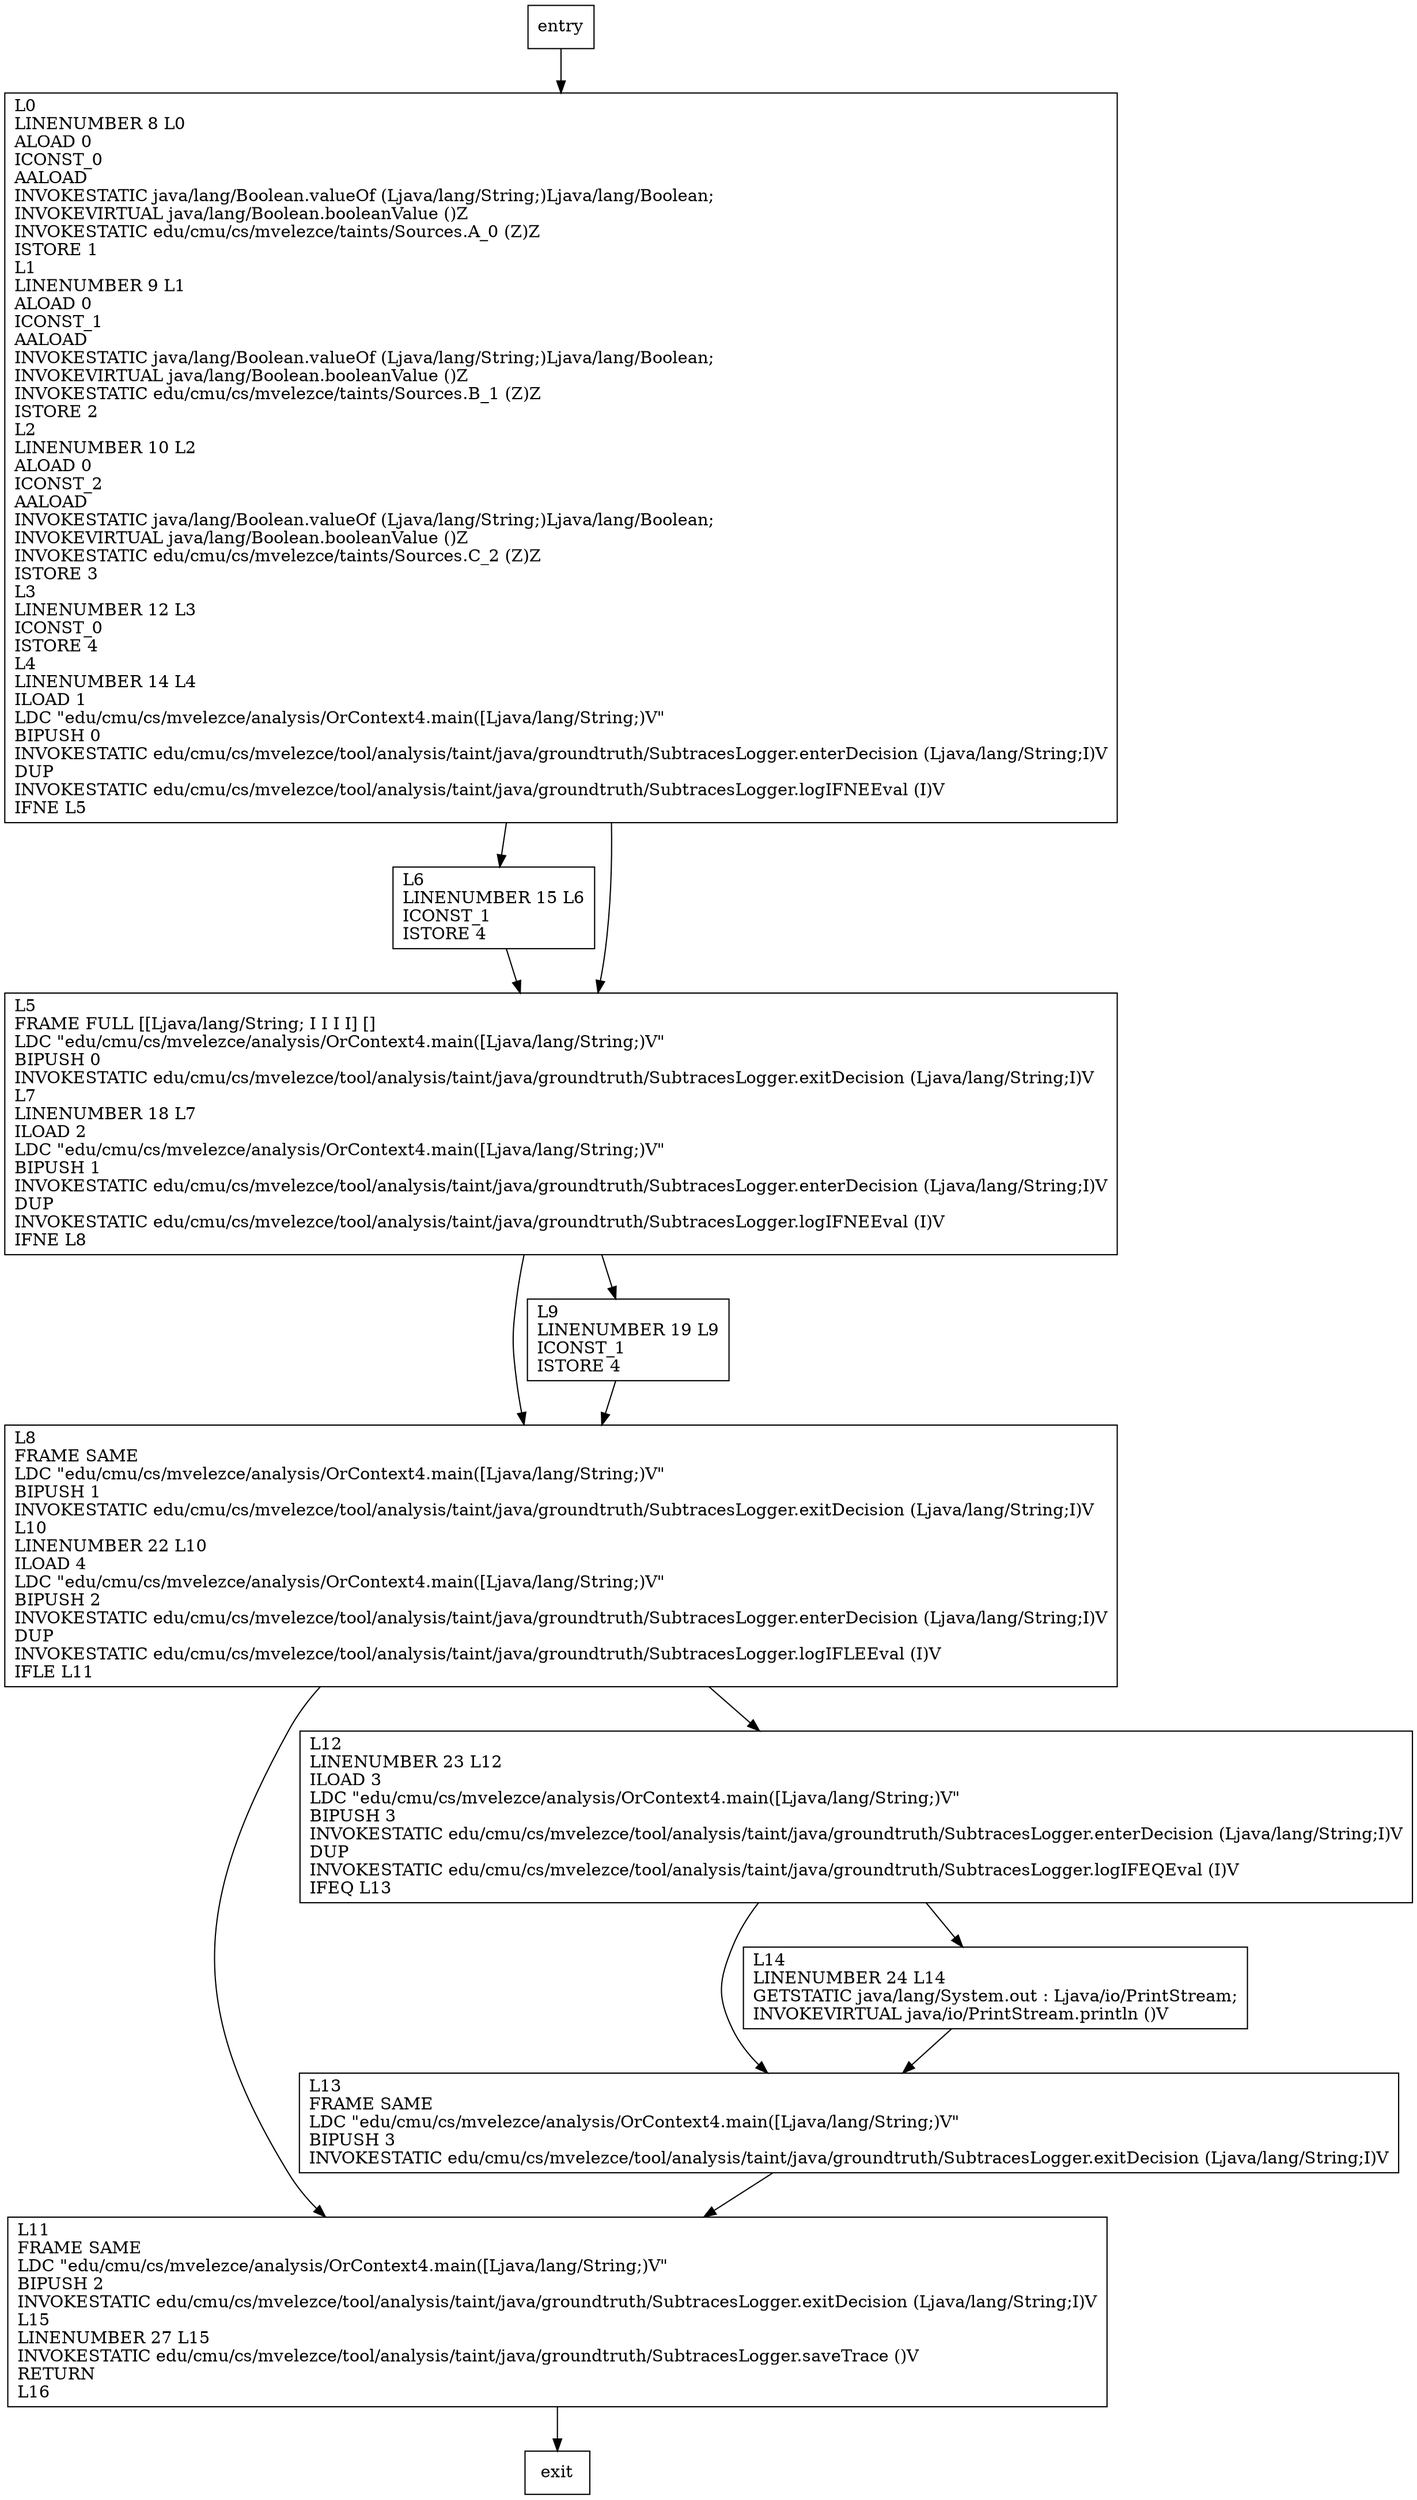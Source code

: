 digraph main {
node [shape=record];
606539365 [label="L6\lLINENUMBER 15 L6\lICONST_1\lISTORE 4\l"];
1073782240 [label="L11\lFRAME SAME\lLDC \"edu/cmu/cs/mvelezce/analysis/OrContext4.main([Ljava/lang/String;)V\"\lBIPUSH 2\lINVOKESTATIC edu/cmu/cs/mvelezce/tool/analysis/taint/java/groundtruth/SubtracesLogger.exitDecision (Ljava/lang/String;I)V\lL15\lLINENUMBER 27 L15\lINVOKESTATIC edu/cmu/cs/mvelezce/tool/analysis/taint/java/groundtruth/SubtracesLogger.saveTrace ()V\lRETURN\lL16\l"];
1916162033 [label="L0\lLINENUMBER 8 L0\lALOAD 0\lICONST_0\lAALOAD\lINVOKESTATIC java/lang/Boolean.valueOf (Ljava/lang/String;)Ljava/lang/Boolean;\lINVOKEVIRTUAL java/lang/Boolean.booleanValue ()Z\lINVOKESTATIC edu/cmu/cs/mvelezce/taints/Sources.A_0 (Z)Z\lISTORE 1\lL1\lLINENUMBER 9 L1\lALOAD 0\lICONST_1\lAALOAD\lINVOKESTATIC java/lang/Boolean.valueOf (Ljava/lang/String;)Ljava/lang/Boolean;\lINVOKEVIRTUAL java/lang/Boolean.booleanValue ()Z\lINVOKESTATIC edu/cmu/cs/mvelezce/taints/Sources.B_1 (Z)Z\lISTORE 2\lL2\lLINENUMBER 10 L2\lALOAD 0\lICONST_2\lAALOAD\lINVOKESTATIC java/lang/Boolean.valueOf (Ljava/lang/String;)Ljava/lang/Boolean;\lINVOKEVIRTUAL java/lang/Boolean.booleanValue ()Z\lINVOKESTATIC edu/cmu/cs/mvelezce/taints/Sources.C_2 (Z)Z\lISTORE 3\lL3\lLINENUMBER 12 L3\lICONST_0\lISTORE 4\lL4\lLINENUMBER 14 L4\lILOAD 1\lLDC \"edu/cmu/cs/mvelezce/analysis/OrContext4.main([Ljava/lang/String;)V\"\lBIPUSH 0\lINVOKESTATIC edu/cmu/cs/mvelezce/tool/analysis/taint/java/groundtruth/SubtracesLogger.enterDecision (Ljava/lang/String;I)V\lDUP\lINVOKESTATIC edu/cmu/cs/mvelezce/tool/analysis/taint/java/groundtruth/SubtracesLogger.logIFNEEval (I)V\lIFNE L5\l"];
655185130 [label="L13\lFRAME SAME\lLDC \"edu/cmu/cs/mvelezce/analysis/OrContext4.main([Ljava/lang/String;)V\"\lBIPUSH 3\lINVOKESTATIC edu/cmu/cs/mvelezce/tool/analysis/taint/java/groundtruth/SubtracesLogger.exitDecision (Ljava/lang/String;I)V\l"];
1275774504 [label="L14\lLINENUMBER 24 L14\lGETSTATIC java/lang/System.out : Ljava/io/PrintStream;\lINVOKEVIRTUAL java/io/PrintStream.println ()V\l"];
2129863457 [label="L8\lFRAME SAME\lLDC \"edu/cmu/cs/mvelezce/analysis/OrContext4.main([Ljava/lang/String;)V\"\lBIPUSH 1\lINVOKESTATIC edu/cmu/cs/mvelezce/tool/analysis/taint/java/groundtruth/SubtracesLogger.exitDecision (Ljava/lang/String;I)V\lL10\lLINENUMBER 22 L10\lILOAD 4\lLDC \"edu/cmu/cs/mvelezce/analysis/OrContext4.main([Ljava/lang/String;)V\"\lBIPUSH 2\lINVOKESTATIC edu/cmu/cs/mvelezce/tool/analysis/taint/java/groundtruth/SubtracesLogger.enterDecision (Ljava/lang/String;I)V\lDUP\lINVOKESTATIC edu/cmu/cs/mvelezce/tool/analysis/taint/java/groundtruth/SubtracesLogger.logIFLEEval (I)V\lIFLE L11\l"];
573753157 [label="L12\lLINENUMBER 23 L12\lILOAD 3\lLDC \"edu/cmu/cs/mvelezce/analysis/OrContext4.main([Ljava/lang/String;)V\"\lBIPUSH 3\lINVOKESTATIC edu/cmu/cs/mvelezce/tool/analysis/taint/java/groundtruth/SubtracesLogger.enterDecision (Ljava/lang/String;I)V\lDUP\lINVOKESTATIC edu/cmu/cs/mvelezce/tool/analysis/taint/java/groundtruth/SubtracesLogger.logIFEQEval (I)V\lIFEQ L13\l"];
2036561533 [label="L5\lFRAME FULL [[Ljava/lang/String; I I I I] []\lLDC \"edu/cmu/cs/mvelezce/analysis/OrContext4.main([Ljava/lang/String;)V\"\lBIPUSH 0\lINVOKESTATIC edu/cmu/cs/mvelezce/tool/analysis/taint/java/groundtruth/SubtracesLogger.exitDecision (Ljava/lang/String;I)V\lL7\lLINENUMBER 18 L7\lILOAD 2\lLDC \"edu/cmu/cs/mvelezce/analysis/OrContext4.main([Ljava/lang/String;)V\"\lBIPUSH 1\lINVOKESTATIC edu/cmu/cs/mvelezce/tool/analysis/taint/java/groundtruth/SubtracesLogger.enterDecision (Ljava/lang/String;I)V\lDUP\lINVOKESTATIC edu/cmu/cs/mvelezce/tool/analysis/taint/java/groundtruth/SubtracesLogger.logIFNEEval (I)V\lIFNE L8\l"];
1048224457 [label="L9\lLINENUMBER 19 L9\lICONST_1\lISTORE 4\l"];
entry;
exit;
entry -> 1916162033;
606539365 -> 2036561533;
1073782240 -> exit;
1916162033 -> 606539365;
1916162033 -> 2036561533;
655185130 -> 1073782240;
1275774504 -> 655185130;
2129863457 -> 1073782240;
2129863457 -> 573753157;
573753157 -> 655185130;
573753157 -> 1275774504;
2036561533 -> 2129863457;
2036561533 -> 1048224457;
1048224457 -> 2129863457;
}
